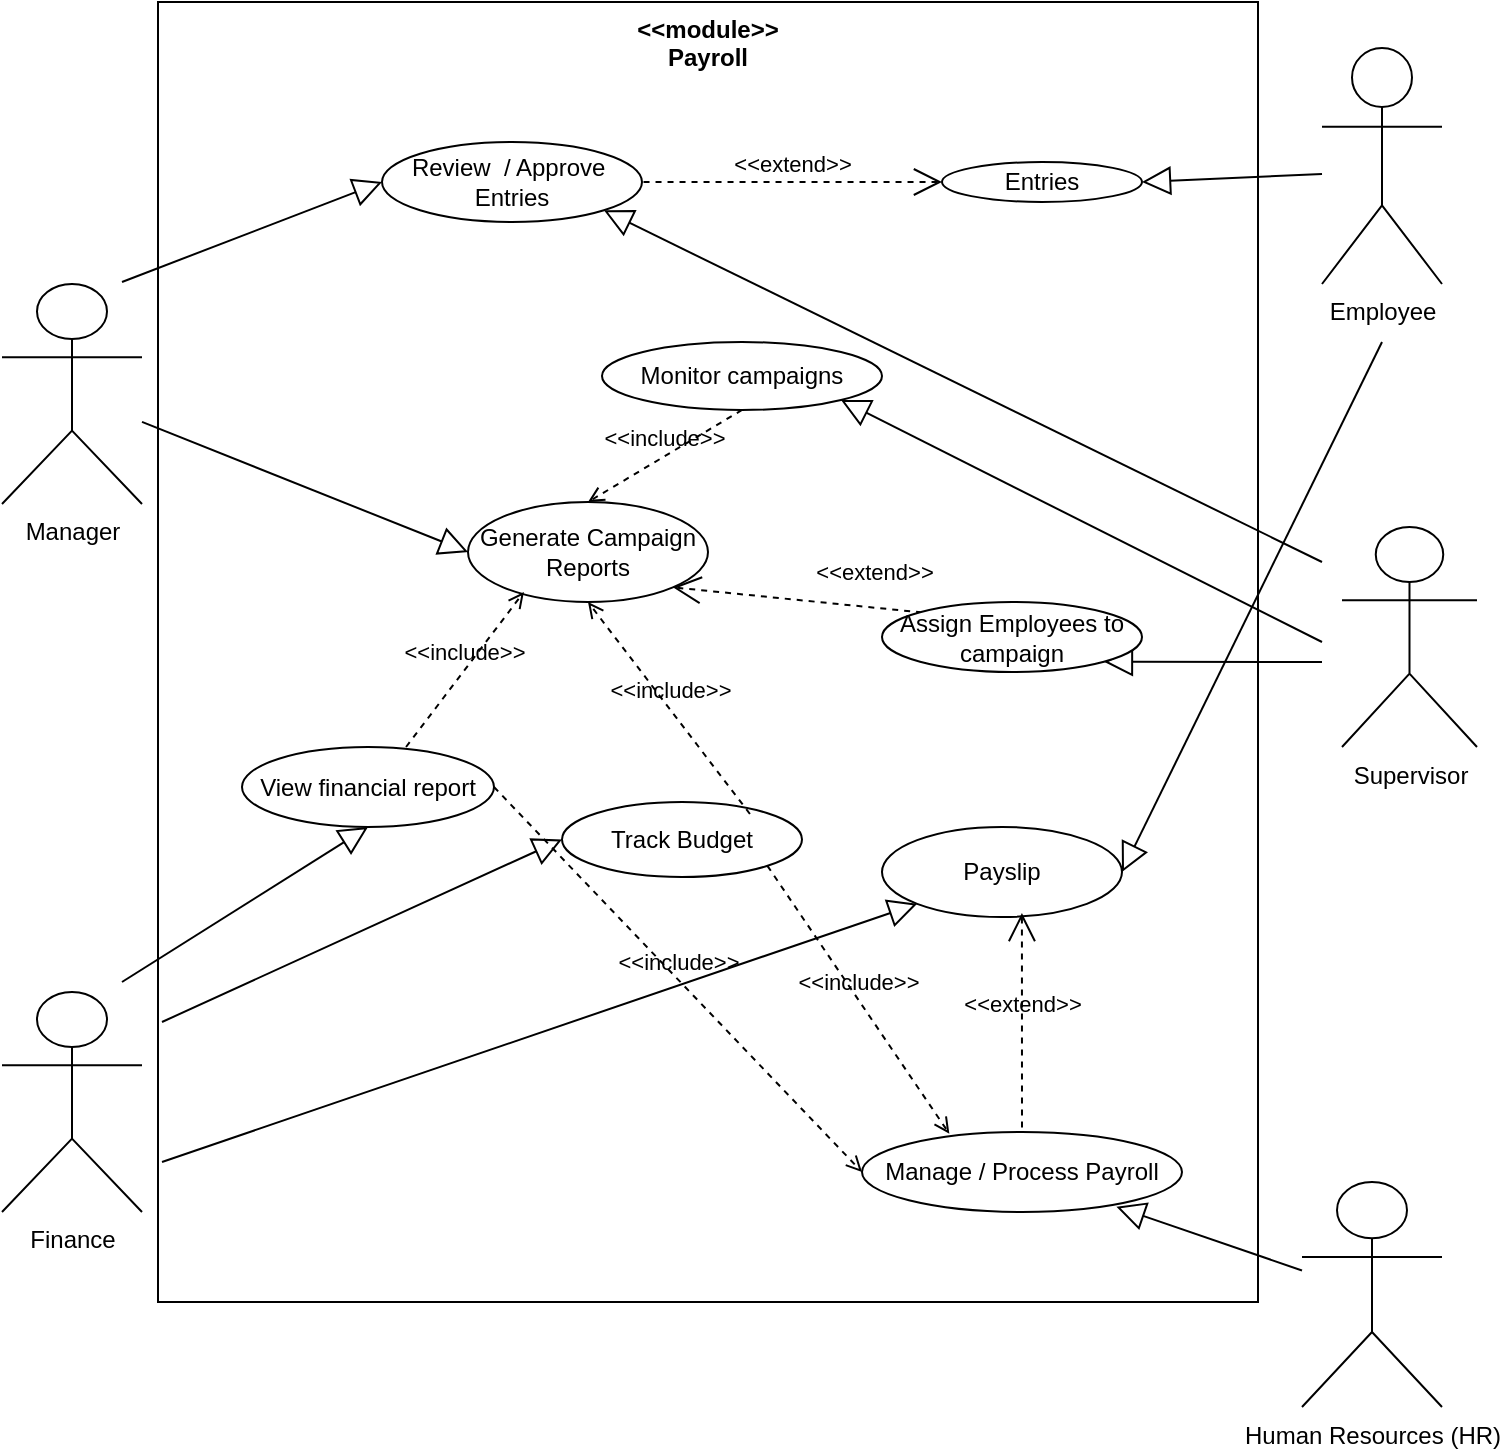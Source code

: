<mxfile version="26.2.5">
  <diagram name="Page-1" id="xtB_eiOR6V3RR3jivYz2">
    <mxGraphModel dx="1671" dy="925" grid="1" gridSize="10" guides="1" tooltips="1" connect="1" arrows="1" fold="1" page="1" pageScale="1" pageWidth="827" pageHeight="1169" math="0" shadow="0">
      <root>
        <mxCell id="0" />
        <mxCell id="1" parent="0" />
        <mxCell id="HaT2ncolv7MbNzk2p1KF-34" value="&amp;nbsp; &amp;nbsp; &amp;lt;&amp;lt;module&amp;gt;&amp;gt;&amp;nbsp; &amp;nbsp;&amp;nbsp;&lt;div&gt;&lt;span style=&quot;background-color: transparent; color: light-dark(rgb(0, 0, 0), rgb(255, 255, 255));&quot;&gt;Payroll&lt;/span&gt;&lt;/div&gt;" style="shape=rect;html=1;verticalAlign=top;fontStyle=1;whiteSpace=wrap;align=center;" vertex="1" parent="1">
          <mxGeometry x="138" y="90" width="550" height="650" as="geometry" />
        </mxCell>
        <mxCell id="HaT2ncolv7MbNzk2p1KF-35" value="Manager" style="shape=umlActor;html=1;verticalLabelPosition=bottom;verticalAlign=top;align=center;" vertex="1" parent="1">
          <mxGeometry x="60" y="231" width="70" height="110" as="geometry" />
        </mxCell>
        <mxCell id="HaT2ncolv7MbNzk2p1KF-36" value="Employee" style="shape=umlActor;html=1;verticalLabelPosition=bottom;verticalAlign=top;align=center;" vertex="1" parent="1">
          <mxGeometry x="720" y="113" width="60" height="118" as="geometry" />
        </mxCell>
        <mxCell id="HaT2ncolv7MbNzk2p1KF-37" value="Human Resources (HR)" style="shape=umlActor;html=1;verticalLabelPosition=bottom;verticalAlign=top;align=center;" vertex="1" parent="1">
          <mxGeometry x="710" y="680" width="70" height="112.5" as="geometry" />
        </mxCell>
        <mxCell id="HaT2ncolv7MbNzk2p1KF-39" value="Entries" style="ellipse;whiteSpace=wrap;html=1;" vertex="1" parent="1">
          <mxGeometry x="530" y="170" width="100" height="20" as="geometry" />
        </mxCell>
        <mxCell id="HaT2ncolv7MbNzk2p1KF-43" value="Review&amp;nbsp; / Approve&amp;nbsp;&lt;div&gt;Entries&lt;/div&gt;" style="ellipse;whiteSpace=wrap;html=1;" vertex="1" parent="1">
          <mxGeometry x="250" y="160" width="130" height="40" as="geometry" />
        </mxCell>
        <mxCell id="HaT2ncolv7MbNzk2p1KF-45" value="&amp;lt;&amp;lt;extend&amp;gt;&amp;gt;" style="edgeStyle=none;html=1;startArrow=open;endArrow=none;startSize=12;verticalAlign=bottom;dashed=1;labelBackgroundColor=none;rounded=0;entryX=1;entryY=0.5;entryDx=0;entryDy=0;exitX=0;exitY=0.5;exitDx=0;exitDy=0;" edge="1" parent="1" source="HaT2ncolv7MbNzk2p1KF-39" target="HaT2ncolv7MbNzk2p1KF-43">
          <mxGeometry width="160" relative="1" as="geometry">
            <mxPoint x="170" y="360" as="sourcePoint" />
            <mxPoint x="330" y="360" as="targetPoint" />
          </mxGeometry>
        </mxCell>
        <mxCell id="HaT2ncolv7MbNzk2p1KF-48" value="Manage / Process Payroll" style="ellipse;whiteSpace=wrap;html=1;" vertex="1" parent="1">
          <mxGeometry x="490" y="655" width="160" height="40" as="geometry" />
        </mxCell>
        <mxCell id="HaT2ncolv7MbNzk2p1KF-50" value="Supervisor" style="shape=umlActor;html=1;verticalLabelPosition=bottom;verticalAlign=top;align=center;" vertex="1" parent="1">
          <mxGeometry x="730" y="352.5" width="67.5" height="110" as="geometry" />
        </mxCell>
        <mxCell id="HaT2ncolv7MbNzk2p1KF-54" value="Generate Campaign Reports" style="ellipse;whiteSpace=wrap;html=1;" vertex="1" parent="1">
          <mxGeometry x="293" y="340" width="120" height="50" as="geometry" />
        </mxCell>
        <mxCell id="HaT2ncolv7MbNzk2p1KF-65" value="&amp;lt;&amp;lt;extend&amp;gt;&amp;gt;" style="edgeStyle=none;html=1;startArrow=open;endArrow=none;startSize=12;verticalAlign=bottom;dashed=1;labelBackgroundColor=none;rounded=0;entryX=0;entryY=0;entryDx=0;entryDy=0;exitX=1;exitY=1;exitDx=0;exitDy=0;" edge="1" parent="1" source="HaT2ncolv7MbNzk2p1KF-54" target="HaT2ncolv7MbNzk2p1KF-51">
          <mxGeometry x="0.621" y="9" width="160" relative="1" as="geometry">
            <mxPoint x="380" y="298" as="sourcePoint" />
            <mxPoint x="540" y="298" as="targetPoint" />
            <mxPoint as="offset" />
          </mxGeometry>
        </mxCell>
        <mxCell id="HaT2ncolv7MbNzk2p1KF-67" value="Payslip" style="ellipse;whiteSpace=wrap;html=1;" vertex="1" parent="1">
          <mxGeometry x="500" y="502.5" width="120" height="45" as="geometry" />
        </mxCell>
        <mxCell id="HaT2ncolv7MbNzk2p1KF-69" value="Finance&lt;div&gt;&lt;br&gt;&lt;/div&gt;" style="shape=umlActor;html=1;verticalLabelPosition=bottom;verticalAlign=top;align=center;" vertex="1" parent="1">
          <mxGeometry x="60" y="585" width="70" height="110" as="geometry" />
        </mxCell>
        <mxCell id="HaT2ncolv7MbNzk2p1KF-70" value="Track Budget" style="ellipse;whiteSpace=wrap;html=1;" vertex="1" parent="1">
          <mxGeometry x="340" y="490" width="120" height="37.5" as="geometry" />
        </mxCell>
        <mxCell id="HaT2ncolv7MbNzk2p1KF-71" value="View financial report" style="ellipse;whiteSpace=wrap;html=1;" vertex="1" parent="1">
          <mxGeometry x="180" y="462.5" width="126" height="40" as="geometry" />
        </mxCell>
        <mxCell id="HaT2ncolv7MbNzk2p1KF-75" value="&amp;lt;&amp;lt;include&amp;gt;&amp;gt;" style="edgeStyle=none;html=1;endArrow=open;verticalAlign=bottom;dashed=1;labelBackgroundColor=none;rounded=0;exitX=1;exitY=1;exitDx=0;exitDy=0;entryX=0.273;entryY=0.022;entryDx=0;entryDy=0;entryPerimeter=0;" edge="1" parent="1" source="HaT2ncolv7MbNzk2p1KF-70" target="HaT2ncolv7MbNzk2p1KF-48">
          <mxGeometry width="160" relative="1" as="geometry">
            <mxPoint x="210" y="680" as="sourcePoint" />
            <mxPoint x="370" y="680" as="targetPoint" />
          </mxGeometry>
        </mxCell>
        <mxCell id="HaT2ncolv7MbNzk2p1KF-76" value="&amp;lt;&amp;lt;include&amp;gt;&amp;gt;" style="edgeStyle=none;html=1;endArrow=open;verticalAlign=bottom;dashed=1;labelBackgroundColor=none;rounded=0;exitX=0.651;exitY=0;exitDx=0;exitDy=0;exitPerimeter=0;entryX=0.233;entryY=0.9;entryDx=0;entryDy=0;entryPerimeter=0;" edge="1" parent="1" source="HaT2ncolv7MbNzk2p1KF-71" target="HaT2ncolv7MbNzk2p1KF-54">
          <mxGeometry width="160" relative="1" as="geometry">
            <mxPoint x="130" y="440" as="sourcePoint" />
            <mxPoint x="290" y="440" as="targetPoint" />
          </mxGeometry>
        </mxCell>
        <mxCell id="HaT2ncolv7MbNzk2p1KF-77" value="&amp;lt;&amp;lt;include&amp;gt;&amp;gt;" style="edgeStyle=none;html=1;endArrow=open;verticalAlign=bottom;dashed=1;labelBackgroundColor=none;rounded=0;exitX=0.783;exitY=0.16;exitDx=0;exitDy=0;exitPerimeter=0;entryX=0.5;entryY=1;entryDx=0;entryDy=0;" edge="1" parent="1" source="HaT2ncolv7MbNzk2p1KF-70" target="HaT2ncolv7MbNzk2p1KF-54">
          <mxGeometry width="160" relative="1" as="geometry">
            <mxPoint x="130" y="440" as="sourcePoint" />
            <mxPoint x="290" y="440" as="targetPoint" />
          </mxGeometry>
        </mxCell>
        <mxCell id="HaT2ncolv7MbNzk2p1KF-79" value="&amp;lt;&amp;lt;include&amp;gt;&amp;gt;" style="edgeStyle=none;html=1;endArrow=open;verticalAlign=bottom;dashed=1;labelBackgroundColor=none;rounded=0;exitX=1;exitY=0.5;exitDx=0;exitDy=0;entryX=0;entryY=0.5;entryDx=0;entryDy=0;" edge="1" parent="1" source="HaT2ncolv7MbNzk2p1KF-71" target="HaT2ncolv7MbNzk2p1KF-48">
          <mxGeometry width="160" relative="1" as="geometry">
            <mxPoint x="130" y="440" as="sourcePoint" />
            <mxPoint x="290" y="440" as="targetPoint" />
          </mxGeometry>
        </mxCell>
        <mxCell id="HaT2ncolv7MbNzk2p1KF-81" value="&amp;lt;&amp;lt;extend&amp;gt;&amp;gt;" style="edgeStyle=none;html=1;startArrow=open;endArrow=none;startSize=12;verticalAlign=bottom;dashed=1;labelBackgroundColor=none;rounded=0;exitX=0.583;exitY=0.956;exitDx=0;exitDy=0;exitPerimeter=0;entryX=0.5;entryY=0;entryDx=0;entryDy=0;" edge="1" parent="1" source="HaT2ncolv7MbNzk2p1KF-67" target="HaT2ncolv7MbNzk2p1KF-48">
          <mxGeometry width="160" relative="1" as="geometry">
            <mxPoint x="130" y="540" as="sourcePoint" />
            <mxPoint x="290" y="540" as="targetPoint" />
          </mxGeometry>
        </mxCell>
        <mxCell id="HaT2ncolv7MbNzk2p1KF-82" value="" style="edgeStyle=none;html=1;endArrow=block;endFill=0;endSize=12;verticalAlign=bottom;rounded=0;entryX=1;entryY=1;entryDx=0;entryDy=0;" edge="1" parent="1" target="HaT2ncolv7MbNzk2p1KF-43">
          <mxGeometry width="160" relative="1" as="geometry">
            <mxPoint x="720" y="370" as="sourcePoint" />
            <mxPoint x="370.428" y="210.004" as="targetPoint" />
          </mxGeometry>
        </mxCell>
        <mxCell id="HaT2ncolv7MbNzk2p1KF-83" value="" style="edgeStyle=none;html=1;endArrow=block;endFill=0;endSize=12;verticalAlign=bottom;rounded=0;entryX=0;entryY=0.5;entryDx=0;entryDy=0;" edge="1" parent="1" target="HaT2ncolv7MbNzk2p1KF-43">
          <mxGeometry width="160" relative="1" as="geometry">
            <mxPoint x="120" y="230" as="sourcePoint" />
            <mxPoint x="210" y="188" as="targetPoint" />
          </mxGeometry>
        </mxCell>
        <mxCell id="HaT2ncolv7MbNzk2p1KF-85" value="" style="edgeStyle=none;html=1;endArrow=block;endFill=0;endSize=12;verticalAlign=bottom;rounded=0;entryX=1;entryY=0.5;entryDx=0;entryDy=0;" edge="1" parent="1" target="HaT2ncolv7MbNzk2p1KF-39">
          <mxGeometry width="160" relative="1" as="geometry">
            <mxPoint x="720" y="176" as="sourcePoint" />
            <mxPoint x="570" y="176.02" as="targetPoint" />
          </mxGeometry>
        </mxCell>
        <mxCell id="HaT2ncolv7MbNzk2p1KF-87" value="" style="edgeStyle=none;html=1;endArrow=block;endFill=0;endSize=12;verticalAlign=bottom;rounded=0;entryX=0;entryY=1;entryDx=0;entryDy=0;" edge="1" parent="1" target="HaT2ncolv7MbNzk2p1KF-67">
          <mxGeometry width="160" relative="1" as="geometry">
            <mxPoint x="140" y="670" as="sourcePoint" />
            <mxPoint x="475" y="585" as="targetPoint" />
          </mxGeometry>
        </mxCell>
        <mxCell id="HaT2ncolv7MbNzk2p1KF-88" value="" style="edgeStyle=none;html=1;endArrow=block;endFill=0;endSize=12;verticalAlign=bottom;rounded=0;entryX=0.5;entryY=1;entryDx=0;entryDy=0;" edge="1" parent="1" target="HaT2ncolv7MbNzk2p1KF-71">
          <mxGeometry width="160" relative="1" as="geometry">
            <mxPoint x="120" y="580" as="sourcePoint" />
            <mxPoint x="190" y="530" as="targetPoint" />
          </mxGeometry>
        </mxCell>
        <mxCell id="HaT2ncolv7MbNzk2p1KF-89" value="" style="edgeStyle=none;html=1;endArrow=block;endFill=0;endSize=12;verticalAlign=bottom;rounded=0;entryX=0;entryY=0.5;entryDx=0;entryDy=0;" edge="1" parent="1" target="HaT2ncolv7MbNzk2p1KF-70">
          <mxGeometry width="160" relative="1" as="geometry">
            <mxPoint x="140" y="600" as="sourcePoint" />
            <mxPoint x="200.0" y="667.5" as="targetPoint" />
          </mxGeometry>
        </mxCell>
        <mxCell id="HaT2ncolv7MbNzk2p1KF-90" value="" style="edgeStyle=none;html=1;endArrow=block;endFill=0;endSize=12;verticalAlign=bottom;rounded=0;entryX=0.795;entryY=0.934;entryDx=0;entryDy=0;entryPerimeter=0;" edge="1" parent="1" source="HaT2ncolv7MbNzk2p1KF-37" target="HaT2ncolv7MbNzk2p1KF-48">
          <mxGeometry width="160" relative="1" as="geometry">
            <mxPoint x="608.02" y="768.475" as="sourcePoint" />
            <mxPoint x="544" y="720" as="targetPoint" />
          </mxGeometry>
        </mxCell>
        <mxCell id="HaT2ncolv7MbNzk2p1KF-93" value="" style="edgeStyle=none;html=1;endArrow=block;endFill=0;endSize=12;verticalAlign=bottom;rounded=0;entryX=1;entryY=1;entryDx=0;entryDy=0;" edge="1" parent="1" source="HaT2ncolv7MbNzk2p1KF-51">
          <mxGeometry width="160" relative="1" as="geometry">
            <mxPoint x="720" y="420" as="sourcePoint" />
            <mxPoint x="540.002" y="409.523" as="targetPoint" />
          </mxGeometry>
        </mxCell>
        <mxCell id="HaT2ncolv7MbNzk2p1KF-94" value="" style="edgeStyle=none;html=1;endArrow=block;endFill=0;endSize=12;verticalAlign=bottom;rounded=0;entryX=1;entryY=0.5;entryDx=0;entryDy=0;" edge="1" parent="1" target="HaT2ncolv7MbNzk2p1KF-67">
          <mxGeometry width="160" relative="1" as="geometry">
            <mxPoint x="750" y="260" as="sourcePoint" />
            <mxPoint x="290" y="450" as="targetPoint" />
            <Array as="points" />
          </mxGeometry>
        </mxCell>
        <mxCell id="HaT2ncolv7MbNzk2p1KF-98" value="Monitor campaigns" style="ellipse;whiteSpace=wrap;html=1;" vertex="1" parent="1">
          <mxGeometry x="360" y="260" width="140" height="34" as="geometry" />
        </mxCell>
        <mxCell id="HaT2ncolv7MbNzk2p1KF-99" value="" style="edgeStyle=none;html=1;endArrow=block;endFill=0;endSize=12;verticalAlign=bottom;rounded=0;entryX=0;entryY=0.5;entryDx=0;entryDy=0;" edge="1" parent="1" source="HaT2ncolv7MbNzk2p1KF-35" target="HaT2ncolv7MbNzk2p1KF-54">
          <mxGeometry width="160" relative="1" as="geometry">
            <mxPoint x="140" y="293.995" as="sourcePoint" />
            <mxPoint x="260" y="269.45" as="targetPoint" />
          </mxGeometry>
        </mxCell>
        <mxCell id="HaT2ncolv7MbNzk2p1KF-100" value="&amp;lt;&amp;lt;include&amp;gt;&amp;gt;" style="edgeStyle=none;html=1;endArrow=open;verticalAlign=bottom;dashed=1;labelBackgroundColor=none;rounded=0;exitX=0.5;exitY=1;exitDx=0;exitDy=0;entryX=0.5;entryY=0;entryDx=0;entryDy=0;" edge="1" parent="1" source="HaT2ncolv7MbNzk2p1KF-98" target="HaT2ncolv7MbNzk2p1KF-54">
          <mxGeometry width="160" relative="1" as="geometry">
            <mxPoint x="10" y="510" as="sourcePoint" />
            <mxPoint x="290" y="320" as="targetPoint" />
          </mxGeometry>
        </mxCell>
        <mxCell id="HaT2ncolv7MbNzk2p1KF-101" value="" style="edgeStyle=none;html=1;endArrow=block;endFill=0;endSize=12;verticalAlign=bottom;rounded=0;entryX=1;entryY=1;entryDx=0;entryDy=0;" edge="1" parent="1" target="HaT2ncolv7MbNzk2p1KF-98">
          <mxGeometry width="160" relative="1" as="geometry">
            <mxPoint x="720" y="410" as="sourcePoint" />
            <mxPoint x="370.038" y="284.881" as="targetPoint" />
          </mxGeometry>
        </mxCell>
        <mxCell id="HaT2ncolv7MbNzk2p1KF-105" value="" style="edgeStyle=none;html=1;endArrow=block;endFill=0;endSize=12;verticalAlign=bottom;rounded=0;entryX=1;entryY=1;entryDx=0;entryDy=0;" edge="1" parent="1" target="HaT2ncolv7MbNzk2p1KF-51">
          <mxGeometry width="160" relative="1" as="geometry">
            <mxPoint x="720" y="420" as="sourcePoint" />
            <mxPoint x="540.002" y="409.523" as="targetPoint" />
          </mxGeometry>
        </mxCell>
        <mxCell id="HaT2ncolv7MbNzk2p1KF-51" value="Assign Employees to campaign" style="ellipse;whiteSpace=wrap;html=1;" vertex="1" parent="1">
          <mxGeometry x="500" y="390" width="130" height="35" as="geometry" />
        </mxCell>
        <mxCell id="HaT2ncolv7MbNzk2p1KF-106" style="edgeStyle=orthogonalEdgeStyle;rounded=0;orthogonalLoop=1;jettySize=auto;html=1;exitX=0.5;exitY=1;exitDx=0;exitDy=0;" edge="1" parent="1" source="HaT2ncolv7MbNzk2p1KF-34" target="HaT2ncolv7MbNzk2p1KF-34">
          <mxGeometry relative="1" as="geometry" />
        </mxCell>
      </root>
    </mxGraphModel>
  </diagram>
</mxfile>
